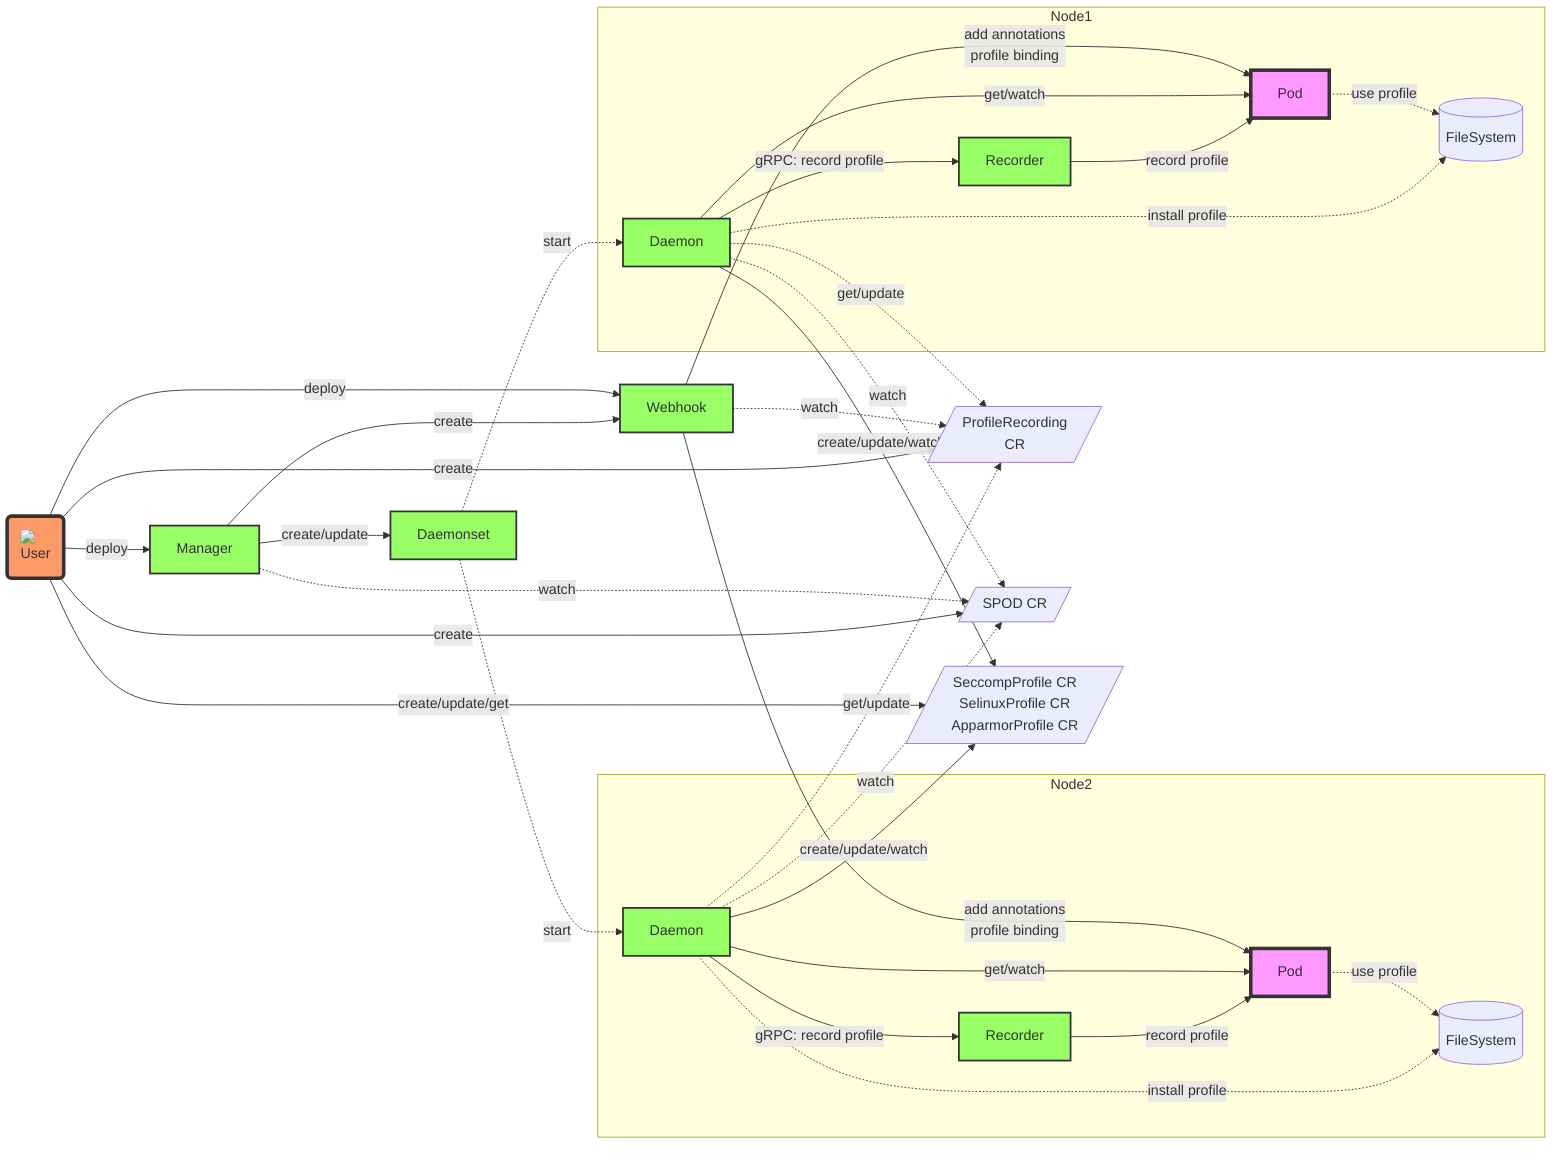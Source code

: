 flowchart LR
    U("<img src='https://super.so/icon/dark/user.svg'; width='25'/>User")
    subgraph Node1
        FS1[(FileSystem)]
        P1[Pod]
        D1[Daemon]
        R1[Recorder]
        D1 -.->|install profile|FS1
        P1 -.-> |use profile|FS1
        D1 --> |gRPC: record profile| R1
        R1 --> |record profile| P1
        D1 -->|get/watch| P1
    end
    subgraph Node2
        FS2[(FileSystem)]
        P2[Pod]
        D2[Daemon]
        R2[Recorder]
        D2 -.->|install profile|FS2
        P2 -.-> |use profile|FS2
        D2 --> |gRPC: record profile| R2
        R2 --> |record profile| P2
        D2 -->|get/watch| P2
    end
    
    Recording[/ProfileRecording<br> CR/]
    Config[/SPOD CR/]
    W[Webhook]
    M[Manager]
    D[Daemonset]

    U -->|create|Config
    U -->|create|Recording
    U -->|deploy|M


    W -.->|watch| Recording
    W -->|add annotations<br>profile binding| P1
    W -->|add annotations<br>profile binding| P2

    M -.->|watch|Config
    M -->|create/update|D
    M -->|create|W
    U -->|deploy|W

    D -.->|start|D1
    D -.->|start|D2
    D1 -.->|watch|Config
    D2 -.->|watch|Config
    D1-.->|get/update|Recording
    D2-.->|get/update|Recording


    Profile[/SeccompProfile CR<br>SelinuxProfile CR <br> ApparmorProfile CR/]
    D1 -->|create/update/watch|Profile
    D2 -->|create/update/watch|Profile
    U -->|create/update/get|Profile

  classDef green fill:#9f6,stroke:#333,stroke-width:2px;
  classDef orange fill:#f96,stroke:#333,stroke-width:4px;
  classDef purple fill:#f9f,stroke:#333,stroke-width:4px
  class W,M,D,D1,D2,R1,R2 green
  class U orange
  class P1,P2 purple